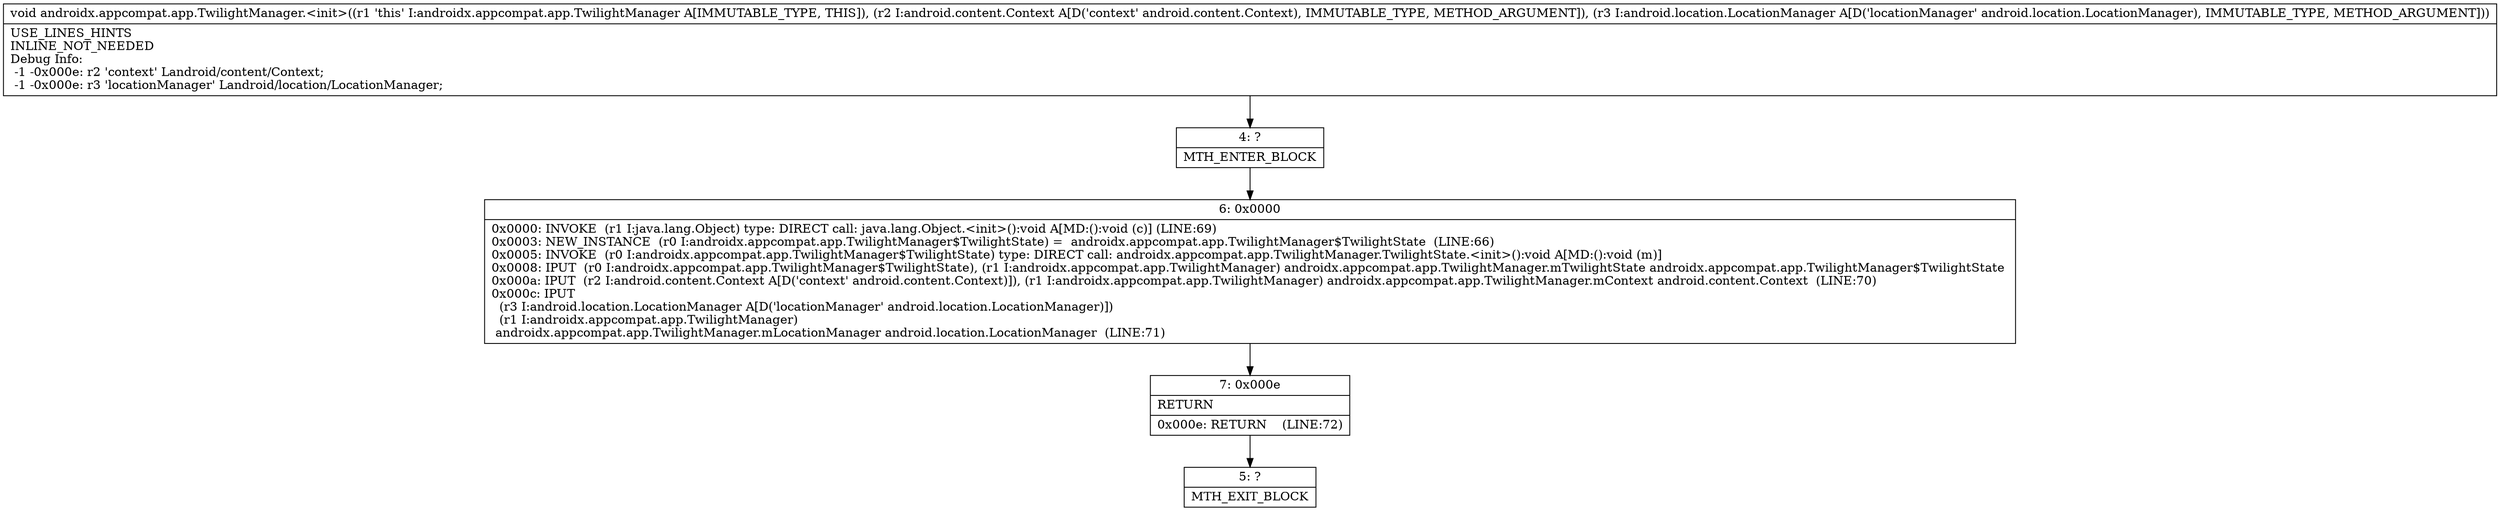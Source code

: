 digraph "CFG forandroidx.appcompat.app.TwilightManager.\<init\>(Landroid\/content\/Context;Landroid\/location\/LocationManager;)V" {
Node_4 [shape=record,label="{4\:\ ?|MTH_ENTER_BLOCK\l}"];
Node_6 [shape=record,label="{6\:\ 0x0000|0x0000: INVOKE  (r1 I:java.lang.Object) type: DIRECT call: java.lang.Object.\<init\>():void A[MD:():void (c)] (LINE:69)\l0x0003: NEW_INSTANCE  (r0 I:androidx.appcompat.app.TwilightManager$TwilightState) =  androidx.appcompat.app.TwilightManager$TwilightState  (LINE:66)\l0x0005: INVOKE  (r0 I:androidx.appcompat.app.TwilightManager$TwilightState) type: DIRECT call: androidx.appcompat.app.TwilightManager.TwilightState.\<init\>():void A[MD:():void (m)]\l0x0008: IPUT  (r0 I:androidx.appcompat.app.TwilightManager$TwilightState), (r1 I:androidx.appcompat.app.TwilightManager) androidx.appcompat.app.TwilightManager.mTwilightState androidx.appcompat.app.TwilightManager$TwilightState \l0x000a: IPUT  (r2 I:android.content.Context A[D('context' android.content.Context)]), (r1 I:androidx.appcompat.app.TwilightManager) androidx.appcompat.app.TwilightManager.mContext android.content.Context  (LINE:70)\l0x000c: IPUT  \l  (r3 I:android.location.LocationManager A[D('locationManager' android.location.LocationManager)])\l  (r1 I:androidx.appcompat.app.TwilightManager)\l androidx.appcompat.app.TwilightManager.mLocationManager android.location.LocationManager  (LINE:71)\l}"];
Node_7 [shape=record,label="{7\:\ 0x000e|RETURN\l|0x000e: RETURN    (LINE:72)\l}"];
Node_5 [shape=record,label="{5\:\ ?|MTH_EXIT_BLOCK\l}"];
MethodNode[shape=record,label="{void androidx.appcompat.app.TwilightManager.\<init\>((r1 'this' I:androidx.appcompat.app.TwilightManager A[IMMUTABLE_TYPE, THIS]), (r2 I:android.content.Context A[D('context' android.content.Context), IMMUTABLE_TYPE, METHOD_ARGUMENT]), (r3 I:android.location.LocationManager A[D('locationManager' android.location.LocationManager), IMMUTABLE_TYPE, METHOD_ARGUMENT]))  | USE_LINES_HINTS\lINLINE_NOT_NEEDED\lDebug Info:\l  \-1 \-0x000e: r2 'context' Landroid\/content\/Context;\l  \-1 \-0x000e: r3 'locationManager' Landroid\/location\/LocationManager;\l}"];
MethodNode -> Node_4;Node_4 -> Node_6;
Node_6 -> Node_7;
Node_7 -> Node_5;
}

